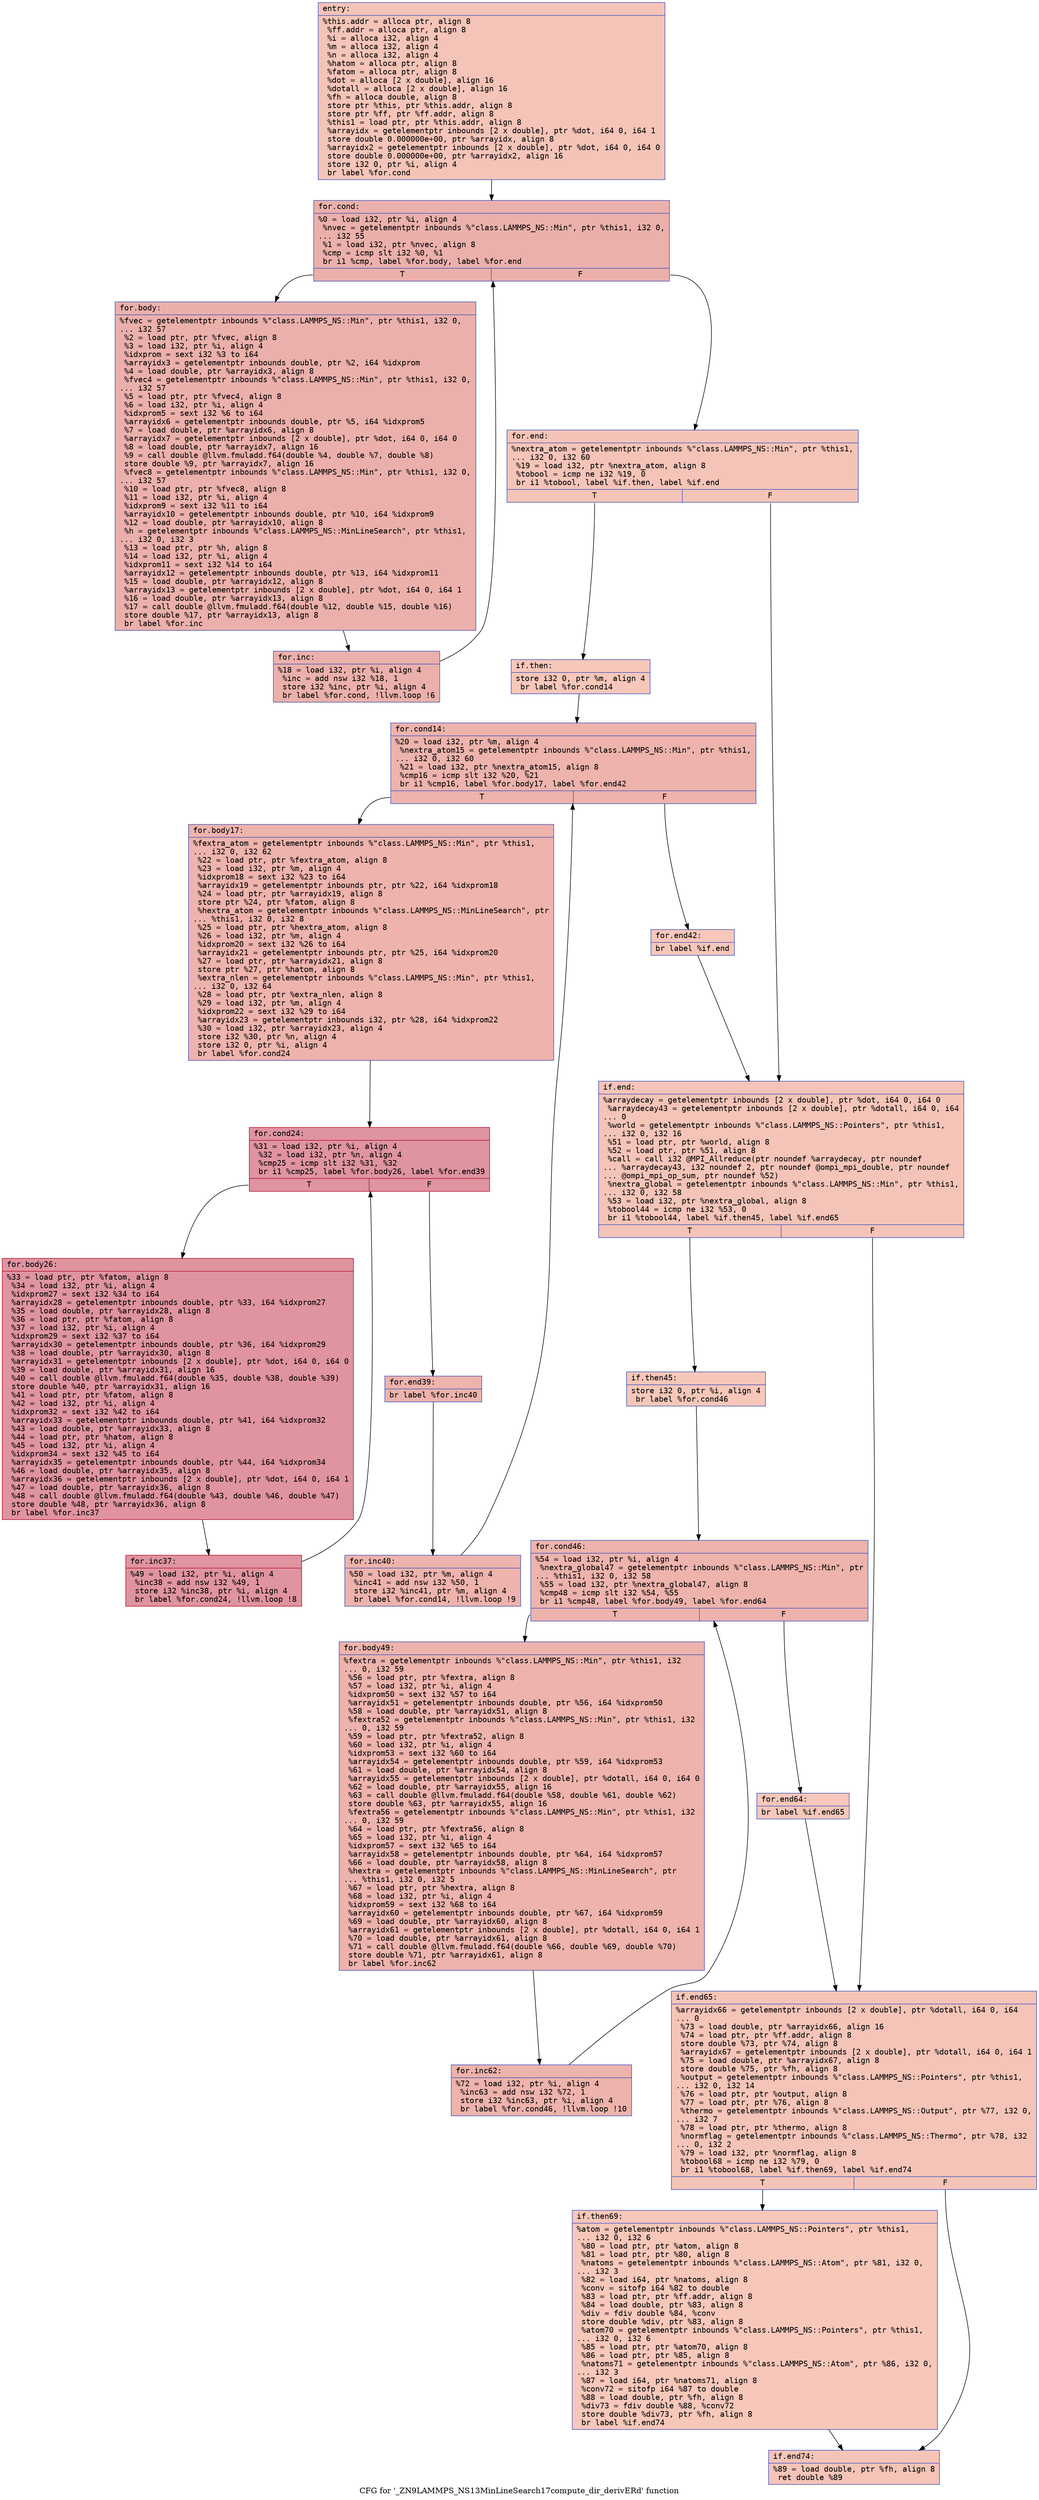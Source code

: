 digraph "CFG for '_ZN9LAMMPS_NS13MinLineSearch17compute_dir_derivERd' function" {
	label="CFG for '_ZN9LAMMPS_NS13MinLineSearch17compute_dir_derivERd' function";

	Node0x557fd5bf28d0 [shape=record,color="#3d50c3ff", style=filled, fillcolor="#e97a5f70" fontname="Courier",label="{entry:\l|  %this.addr = alloca ptr, align 8\l  %ff.addr = alloca ptr, align 8\l  %i = alloca i32, align 4\l  %m = alloca i32, align 4\l  %n = alloca i32, align 4\l  %hatom = alloca ptr, align 8\l  %fatom = alloca ptr, align 8\l  %dot = alloca [2 x double], align 16\l  %dotall = alloca [2 x double], align 16\l  %fh = alloca double, align 8\l  store ptr %this, ptr %this.addr, align 8\l  store ptr %ff, ptr %ff.addr, align 8\l  %this1 = load ptr, ptr %this.addr, align 8\l  %arrayidx = getelementptr inbounds [2 x double], ptr %dot, i64 0, i64 1\l  store double 0.000000e+00, ptr %arrayidx, align 8\l  %arrayidx2 = getelementptr inbounds [2 x double], ptr %dot, i64 0, i64 0\l  store double 0.000000e+00, ptr %arrayidx2, align 16\l  store i32 0, ptr %i, align 4\l  br label %for.cond\l}"];
	Node0x557fd5bf28d0 -> Node0x557fd5c08950[tooltip="entry -> for.cond\nProbability 100.00%" ];
	Node0x557fd5c08950 [shape=record,color="#3d50c3ff", style=filled, fillcolor="#d24b4070" fontname="Courier",label="{for.cond:\l|  %0 = load i32, ptr %i, align 4\l  %nvec = getelementptr inbounds %\"class.LAMMPS_NS::Min\", ptr %this1, i32 0,\l... i32 55\l  %1 = load i32, ptr %nvec, align 8\l  %cmp = icmp slt i32 %0, %1\l  br i1 %cmp, label %for.body, label %for.end\l|{<s0>T|<s1>F}}"];
	Node0x557fd5c08950:s0 -> Node0x557fd5c08cd0[tooltip="for.cond -> for.body\nProbability 96.88%" ];
	Node0x557fd5c08950:s1 -> Node0x557fd5c08d50[tooltip="for.cond -> for.end\nProbability 3.12%" ];
	Node0x557fd5c08cd0 [shape=record,color="#3d50c3ff", style=filled, fillcolor="#d24b4070" fontname="Courier",label="{for.body:\l|  %fvec = getelementptr inbounds %\"class.LAMMPS_NS::Min\", ptr %this1, i32 0,\l... i32 57\l  %2 = load ptr, ptr %fvec, align 8\l  %3 = load i32, ptr %i, align 4\l  %idxprom = sext i32 %3 to i64\l  %arrayidx3 = getelementptr inbounds double, ptr %2, i64 %idxprom\l  %4 = load double, ptr %arrayidx3, align 8\l  %fvec4 = getelementptr inbounds %\"class.LAMMPS_NS::Min\", ptr %this1, i32 0,\l... i32 57\l  %5 = load ptr, ptr %fvec4, align 8\l  %6 = load i32, ptr %i, align 4\l  %idxprom5 = sext i32 %6 to i64\l  %arrayidx6 = getelementptr inbounds double, ptr %5, i64 %idxprom5\l  %7 = load double, ptr %arrayidx6, align 8\l  %arrayidx7 = getelementptr inbounds [2 x double], ptr %dot, i64 0, i64 0\l  %8 = load double, ptr %arrayidx7, align 16\l  %9 = call double @llvm.fmuladd.f64(double %4, double %7, double %8)\l  store double %9, ptr %arrayidx7, align 16\l  %fvec8 = getelementptr inbounds %\"class.LAMMPS_NS::Min\", ptr %this1, i32 0,\l... i32 57\l  %10 = load ptr, ptr %fvec8, align 8\l  %11 = load i32, ptr %i, align 4\l  %idxprom9 = sext i32 %11 to i64\l  %arrayidx10 = getelementptr inbounds double, ptr %10, i64 %idxprom9\l  %12 = load double, ptr %arrayidx10, align 8\l  %h = getelementptr inbounds %\"class.LAMMPS_NS::MinLineSearch\", ptr %this1,\l... i32 0, i32 3\l  %13 = load ptr, ptr %h, align 8\l  %14 = load i32, ptr %i, align 4\l  %idxprom11 = sext i32 %14 to i64\l  %arrayidx12 = getelementptr inbounds double, ptr %13, i64 %idxprom11\l  %15 = load double, ptr %arrayidx12, align 8\l  %arrayidx13 = getelementptr inbounds [2 x double], ptr %dot, i64 0, i64 1\l  %16 = load double, ptr %arrayidx13, align 8\l  %17 = call double @llvm.fmuladd.f64(double %12, double %15, double %16)\l  store double %17, ptr %arrayidx13, align 8\l  br label %for.inc\l}"];
	Node0x557fd5c08cd0 -> Node0x557fd5c0a3d0[tooltip="for.body -> for.inc\nProbability 100.00%" ];
	Node0x557fd5c0a3d0 [shape=record,color="#3d50c3ff", style=filled, fillcolor="#d24b4070" fontname="Courier",label="{for.inc:\l|  %18 = load i32, ptr %i, align 4\l  %inc = add nsw i32 %18, 1\l  store i32 %inc, ptr %i, align 4\l  br label %for.cond, !llvm.loop !6\l}"];
	Node0x557fd5c0a3d0 -> Node0x557fd5c08950[tooltip="for.inc -> for.cond\nProbability 100.00%" ];
	Node0x557fd5c08d50 [shape=record,color="#3d50c3ff", style=filled, fillcolor="#e97a5f70" fontname="Courier",label="{for.end:\l|  %nextra_atom = getelementptr inbounds %\"class.LAMMPS_NS::Min\", ptr %this1,\l... i32 0, i32 60\l  %19 = load i32, ptr %nextra_atom, align 8\l  %tobool = icmp ne i32 %19, 0\l  br i1 %tobool, label %if.then, label %if.end\l|{<s0>T|<s1>F}}"];
	Node0x557fd5c08d50:s0 -> Node0x557fd5c0a970[tooltip="for.end -> if.then\nProbability 62.50%" ];
	Node0x557fd5c08d50:s1 -> Node0x557fd5c0a9e0[tooltip="for.end -> if.end\nProbability 37.50%" ];
	Node0x557fd5c0a970 [shape=record,color="#3d50c3ff", style=filled, fillcolor="#ec7f6370" fontname="Courier",label="{if.then:\l|  store i32 0, ptr %m, align 4\l  br label %for.cond14\l}"];
	Node0x557fd5c0a970 -> Node0x557fd5c0aba0[tooltip="if.then -> for.cond14\nProbability 100.00%" ];
	Node0x557fd5c0aba0 [shape=record,color="#3d50c3ff", style=filled, fillcolor="#d6524470" fontname="Courier",label="{for.cond14:\l|  %20 = load i32, ptr %m, align 4\l  %nextra_atom15 = getelementptr inbounds %\"class.LAMMPS_NS::Min\", ptr %this1,\l... i32 0, i32 60\l  %21 = load i32, ptr %nextra_atom15, align 8\l  %cmp16 = icmp slt i32 %20, %21\l  br i1 %cmp16, label %for.body17, label %for.end42\l|{<s0>T|<s1>F}}"];
	Node0x557fd5c0aba0:s0 -> Node0x557fd5c0af00[tooltip="for.cond14 -> for.body17\nProbability 96.88%" ];
	Node0x557fd5c0aba0:s1 -> Node0x557fd5c0af80[tooltip="for.cond14 -> for.end42\nProbability 3.12%" ];
	Node0x557fd5c0af00 [shape=record,color="#3d50c3ff", style=filled, fillcolor="#d6524470" fontname="Courier",label="{for.body17:\l|  %fextra_atom = getelementptr inbounds %\"class.LAMMPS_NS::Min\", ptr %this1,\l... i32 0, i32 62\l  %22 = load ptr, ptr %fextra_atom, align 8\l  %23 = load i32, ptr %m, align 4\l  %idxprom18 = sext i32 %23 to i64\l  %arrayidx19 = getelementptr inbounds ptr, ptr %22, i64 %idxprom18\l  %24 = load ptr, ptr %arrayidx19, align 8\l  store ptr %24, ptr %fatom, align 8\l  %hextra_atom = getelementptr inbounds %\"class.LAMMPS_NS::MinLineSearch\", ptr\l... %this1, i32 0, i32 8\l  %25 = load ptr, ptr %hextra_atom, align 8\l  %26 = load i32, ptr %m, align 4\l  %idxprom20 = sext i32 %26 to i64\l  %arrayidx21 = getelementptr inbounds ptr, ptr %25, i64 %idxprom20\l  %27 = load ptr, ptr %arrayidx21, align 8\l  store ptr %27, ptr %hatom, align 8\l  %extra_nlen = getelementptr inbounds %\"class.LAMMPS_NS::Min\", ptr %this1,\l... i32 0, i32 64\l  %28 = load ptr, ptr %extra_nlen, align 8\l  %29 = load i32, ptr %m, align 4\l  %idxprom22 = sext i32 %29 to i64\l  %arrayidx23 = getelementptr inbounds i32, ptr %28, i64 %idxprom22\l  %30 = load i32, ptr %arrayidx23, align 4\l  store i32 %30, ptr %n, align 4\l  store i32 0, ptr %i, align 4\l  br label %for.cond24\l}"];
	Node0x557fd5c0af00 -> Node0x557fd5c0c1e0[tooltip="for.body17 -> for.cond24\nProbability 100.00%" ];
	Node0x557fd5c0c1e0 [shape=record,color="#b70d28ff", style=filled, fillcolor="#b70d2870" fontname="Courier",label="{for.cond24:\l|  %31 = load i32, ptr %i, align 4\l  %32 = load i32, ptr %n, align 4\l  %cmp25 = icmp slt i32 %31, %32\l  br i1 %cmp25, label %for.body26, label %for.end39\l|{<s0>T|<s1>F}}"];
	Node0x557fd5c0c1e0:s0 -> Node0x557fd5c0c480[tooltip="for.cond24 -> for.body26\nProbability 96.88%" ];
	Node0x557fd5c0c1e0:s1 -> Node0x557fd5c0c500[tooltip="for.cond24 -> for.end39\nProbability 3.12%" ];
	Node0x557fd5c0c480 [shape=record,color="#b70d28ff", style=filled, fillcolor="#b70d2870" fontname="Courier",label="{for.body26:\l|  %33 = load ptr, ptr %fatom, align 8\l  %34 = load i32, ptr %i, align 4\l  %idxprom27 = sext i32 %34 to i64\l  %arrayidx28 = getelementptr inbounds double, ptr %33, i64 %idxprom27\l  %35 = load double, ptr %arrayidx28, align 8\l  %36 = load ptr, ptr %fatom, align 8\l  %37 = load i32, ptr %i, align 4\l  %idxprom29 = sext i32 %37 to i64\l  %arrayidx30 = getelementptr inbounds double, ptr %36, i64 %idxprom29\l  %38 = load double, ptr %arrayidx30, align 8\l  %arrayidx31 = getelementptr inbounds [2 x double], ptr %dot, i64 0, i64 0\l  %39 = load double, ptr %arrayidx31, align 16\l  %40 = call double @llvm.fmuladd.f64(double %35, double %38, double %39)\l  store double %40, ptr %arrayidx31, align 16\l  %41 = load ptr, ptr %fatom, align 8\l  %42 = load i32, ptr %i, align 4\l  %idxprom32 = sext i32 %42 to i64\l  %arrayidx33 = getelementptr inbounds double, ptr %41, i64 %idxprom32\l  %43 = load double, ptr %arrayidx33, align 8\l  %44 = load ptr, ptr %hatom, align 8\l  %45 = load i32, ptr %i, align 4\l  %idxprom34 = sext i32 %45 to i64\l  %arrayidx35 = getelementptr inbounds double, ptr %44, i64 %idxprom34\l  %46 = load double, ptr %arrayidx35, align 8\l  %arrayidx36 = getelementptr inbounds [2 x double], ptr %dot, i64 0, i64 1\l  %47 = load double, ptr %arrayidx36, align 8\l  %48 = call double @llvm.fmuladd.f64(double %43, double %46, double %47)\l  store double %48, ptr %arrayidx36, align 8\l  br label %for.inc37\l}"];
	Node0x557fd5c0c480 -> Node0x557fd5c0e120[tooltip="for.body26 -> for.inc37\nProbability 100.00%" ];
	Node0x557fd5c0e120 [shape=record,color="#b70d28ff", style=filled, fillcolor="#b70d2870" fontname="Courier",label="{for.inc37:\l|  %49 = load i32, ptr %i, align 4\l  %inc38 = add nsw i32 %49, 1\l  store i32 %inc38, ptr %i, align 4\l  br label %for.cond24, !llvm.loop !8\l}"];
	Node0x557fd5c0e120 -> Node0x557fd5c0c1e0[tooltip="for.inc37 -> for.cond24\nProbability 100.00%" ];
	Node0x557fd5c0c500 [shape=record,color="#3d50c3ff", style=filled, fillcolor="#d6524470" fontname="Courier",label="{for.end39:\l|  br label %for.inc40\l}"];
	Node0x557fd5c0c500 -> Node0x557fd5c0e550[tooltip="for.end39 -> for.inc40\nProbability 100.00%" ];
	Node0x557fd5c0e550 [shape=record,color="#3d50c3ff", style=filled, fillcolor="#d6524470" fontname="Courier",label="{for.inc40:\l|  %50 = load i32, ptr %m, align 4\l  %inc41 = add nsw i32 %50, 1\l  store i32 %inc41, ptr %m, align 4\l  br label %for.cond14, !llvm.loop !9\l}"];
	Node0x557fd5c0e550 -> Node0x557fd5c0aba0[tooltip="for.inc40 -> for.cond14\nProbability 100.00%" ];
	Node0x557fd5c0af80 [shape=record,color="#3d50c3ff", style=filled, fillcolor="#ec7f6370" fontname="Courier",label="{for.end42:\l|  br label %if.end\l}"];
	Node0x557fd5c0af80 -> Node0x557fd5c0a9e0[tooltip="for.end42 -> if.end\nProbability 100.00%" ];
	Node0x557fd5c0a9e0 [shape=record,color="#3d50c3ff", style=filled, fillcolor="#e97a5f70" fontname="Courier",label="{if.end:\l|  %arraydecay = getelementptr inbounds [2 x double], ptr %dot, i64 0, i64 0\l  %arraydecay43 = getelementptr inbounds [2 x double], ptr %dotall, i64 0, i64\l... 0\l  %world = getelementptr inbounds %\"class.LAMMPS_NS::Pointers\", ptr %this1,\l... i32 0, i32 16\l  %51 = load ptr, ptr %world, align 8\l  %52 = load ptr, ptr %51, align 8\l  %call = call i32 @MPI_Allreduce(ptr noundef %arraydecay, ptr noundef\l... %arraydecay43, i32 noundef 2, ptr noundef @ompi_mpi_double, ptr noundef\l... @ompi_mpi_op_sum, ptr noundef %52)\l  %nextra_global = getelementptr inbounds %\"class.LAMMPS_NS::Min\", ptr %this1,\l... i32 0, i32 58\l  %53 = load i32, ptr %nextra_global, align 8\l  %tobool44 = icmp ne i32 %53, 0\l  br i1 %tobool44, label %if.then45, label %if.end65\l|{<s0>T|<s1>F}}"];
	Node0x557fd5c0a9e0:s0 -> Node0x557fd5c0f1b0[tooltip="if.end -> if.then45\nProbability 62.50%" ];
	Node0x557fd5c0a9e0:s1 -> Node0x557fd5c0f230[tooltip="if.end -> if.end65\nProbability 37.50%" ];
	Node0x557fd5c0f1b0 [shape=record,color="#3d50c3ff", style=filled, fillcolor="#ec7f6370" fontname="Courier",label="{if.then45:\l|  store i32 0, ptr %i, align 4\l  br label %for.cond46\l}"];
	Node0x557fd5c0f1b0 -> Node0x557fd5c0f400[tooltip="if.then45 -> for.cond46\nProbability 100.00%" ];
	Node0x557fd5c0f400 [shape=record,color="#3d50c3ff", style=filled, fillcolor="#d6524470" fontname="Courier",label="{for.cond46:\l|  %54 = load i32, ptr %i, align 4\l  %nextra_global47 = getelementptr inbounds %\"class.LAMMPS_NS::Min\", ptr\l... %this1, i32 0, i32 58\l  %55 = load i32, ptr %nextra_global47, align 8\l  %cmp48 = icmp slt i32 %54, %55\l  br i1 %cmp48, label %for.body49, label %for.end64\l|{<s0>T|<s1>F}}"];
	Node0x557fd5c0f400:s0 -> Node0x557fd5c0f7a0[tooltip="for.cond46 -> for.body49\nProbability 96.88%" ];
	Node0x557fd5c0f400:s1 -> Node0x557fd5c0f7f0[tooltip="for.cond46 -> for.end64\nProbability 3.12%" ];
	Node0x557fd5c0f7a0 [shape=record,color="#3d50c3ff", style=filled, fillcolor="#d6524470" fontname="Courier",label="{for.body49:\l|  %fextra = getelementptr inbounds %\"class.LAMMPS_NS::Min\", ptr %this1, i32\l... 0, i32 59\l  %56 = load ptr, ptr %fextra, align 8\l  %57 = load i32, ptr %i, align 4\l  %idxprom50 = sext i32 %57 to i64\l  %arrayidx51 = getelementptr inbounds double, ptr %56, i64 %idxprom50\l  %58 = load double, ptr %arrayidx51, align 8\l  %fextra52 = getelementptr inbounds %\"class.LAMMPS_NS::Min\", ptr %this1, i32\l... 0, i32 59\l  %59 = load ptr, ptr %fextra52, align 8\l  %60 = load i32, ptr %i, align 4\l  %idxprom53 = sext i32 %60 to i64\l  %arrayidx54 = getelementptr inbounds double, ptr %59, i64 %idxprom53\l  %61 = load double, ptr %arrayidx54, align 8\l  %arrayidx55 = getelementptr inbounds [2 x double], ptr %dotall, i64 0, i64 0\l  %62 = load double, ptr %arrayidx55, align 16\l  %63 = call double @llvm.fmuladd.f64(double %58, double %61, double %62)\l  store double %63, ptr %arrayidx55, align 16\l  %fextra56 = getelementptr inbounds %\"class.LAMMPS_NS::Min\", ptr %this1, i32\l... 0, i32 59\l  %64 = load ptr, ptr %fextra56, align 8\l  %65 = load i32, ptr %i, align 4\l  %idxprom57 = sext i32 %65 to i64\l  %arrayidx58 = getelementptr inbounds double, ptr %64, i64 %idxprom57\l  %66 = load double, ptr %arrayidx58, align 8\l  %hextra = getelementptr inbounds %\"class.LAMMPS_NS::MinLineSearch\", ptr\l... %this1, i32 0, i32 5\l  %67 = load ptr, ptr %hextra, align 8\l  %68 = load i32, ptr %i, align 4\l  %idxprom59 = sext i32 %68 to i64\l  %arrayidx60 = getelementptr inbounds double, ptr %67, i64 %idxprom59\l  %69 = load double, ptr %arrayidx60, align 8\l  %arrayidx61 = getelementptr inbounds [2 x double], ptr %dotall, i64 0, i64 1\l  %70 = load double, ptr %arrayidx61, align 8\l  %71 = call double @llvm.fmuladd.f64(double %66, double %69, double %70)\l  store double %71, ptr %arrayidx61, align 8\l  br label %for.inc62\l}"];
	Node0x557fd5c0f7a0 -> Node0x557fd5c65760[tooltip="for.body49 -> for.inc62\nProbability 100.00%" ];
	Node0x557fd5c65760 [shape=record,color="#3d50c3ff", style=filled, fillcolor="#d6524470" fontname="Courier",label="{for.inc62:\l|  %72 = load i32, ptr %i, align 4\l  %inc63 = add nsw i32 %72, 1\l  store i32 %inc63, ptr %i, align 4\l  br label %for.cond46, !llvm.loop !10\l}"];
	Node0x557fd5c65760 -> Node0x557fd5c0f400[tooltip="for.inc62 -> for.cond46\nProbability 100.00%" ];
	Node0x557fd5c0f7f0 [shape=record,color="#3d50c3ff", style=filled, fillcolor="#ec7f6370" fontname="Courier",label="{for.end64:\l|  br label %if.end65\l}"];
	Node0x557fd5c0f7f0 -> Node0x557fd5c0f230[tooltip="for.end64 -> if.end65\nProbability 100.00%" ];
	Node0x557fd5c0f230 [shape=record,color="#3d50c3ff", style=filled, fillcolor="#e97a5f70" fontname="Courier",label="{if.end65:\l|  %arrayidx66 = getelementptr inbounds [2 x double], ptr %dotall, i64 0, i64\l... 0\l  %73 = load double, ptr %arrayidx66, align 16\l  %74 = load ptr, ptr %ff.addr, align 8\l  store double %73, ptr %74, align 8\l  %arrayidx67 = getelementptr inbounds [2 x double], ptr %dotall, i64 0, i64 1\l  %75 = load double, ptr %arrayidx67, align 8\l  store double %75, ptr %fh, align 8\l  %output = getelementptr inbounds %\"class.LAMMPS_NS::Pointers\", ptr %this1,\l... i32 0, i32 14\l  %76 = load ptr, ptr %output, align 8\l  %77 = load ptr, ptr %76, align 8\l  %thermo = getelementptr inbounds %\"class.LAMMPS_NS::Output\", ptr %77, i32 0,\l... i32 7\l  %78 = load ptr, ptr %thermo, align 8\l  %normflag = getelementptr inbounds %\"class.LAMMPS_NS::Thermo\", ptr %78, i32\l... 0, i32 2\l  %79 = load i32, ptr %normflag, align 8\l  %tobool68 = icmp ne i32 %79, 0\l  br i1 %tobool68, label %if.then69, label %if.end74\l|{<s0>T|<s1>F}}"];
	Node0x557fd5c0f230:s0 -> Node0x557fd5c66580[tooltip="if.end65 -> if.then69\nProbability 62.50%" ];
	Node0x557fd5c0f230:s1 -> Node0x557fd5c66600[tooltip="if.end65 -> if.end74\nProbability 37.50%" ];
	Node0x557fd5c66580 [shape=record,color="#3d50c3ff", style=filled, fillcolor="#ec7f6370" fontname="Courier",label="{if.then69:\l|  %atom = getelementptr inbounds %\"class.LAMMPS_NS::Pointers\", ptr %this1,\l... i32 0, i32 6\l  %80 = load ptr, ptr %atom, align 8\l  %81 = load ptr, ptr %80, align 8\l  %natoms = getelementptr inbounds %\"class.LAMMPS_NS::Atom\", ptr %81, i32 0,\l... i32 3\l  %82 = load i64, ptr %natoms, align 8\l  %conv = sitofp i64 %82 to double\l  %83 = load ptr, ptr %ff.addr, align 8\l  %84 = load double, ptr %83, align 8\l  %div = fdiv double %84, %conv\l  store double %div, ptr %83, align 8\l  %atom70 = getelementptr inbounds %\"class.LAMMPS_NS::Pointers\", ptr %this1,\l... i32 0, i32 6\l  %85 = load ptr, ptr %atom70, align 8\l  %86 = load ptr, ptr %85, align 8\l  %natoms71 = getelementptr inbounds %\"class.LAMMPS_NS::Atom\", ptr %86, i32 0,\l... i32 3\l  %87 = load i64, ptr %natoms71, align 8\l  %conv72 = sitofp i64 %87 to double\l  %88 = load double, ptr %fh, align 8\l  %div73 = fdiv double %88, %conv72\l  store double %div73, ptr %fh, align 8\l  br label %if.end74\l}"];
	Node0x557fd5c66580 -> Node0x557fd5c66600[tooltip="if.then69 -> if.end74\nProbability 100.00%" ];
	Node0x557fd5c66600 [shape=record,color="#3d50c3ff", style=filled, fillcolor="#e97a5f70" fontname="Courier",label="{if.end74:\l|  %89 = load double, ptr %fh, align 8\l  ret double %89\l}"];
}
